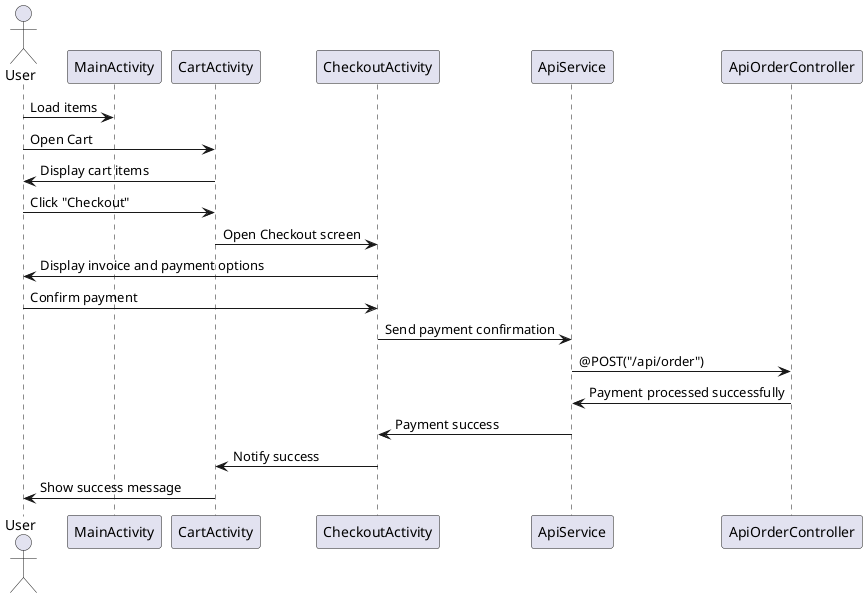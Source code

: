 @startuml
actor User
participant MainActivity
participant CartActivity
participant CheckoutActivity
participant ApiService
participant ApiOrderController

User -> MainActivity: Load items
User -> CartActivity: Open Cart
CartActivity -> User: Display cart items

User -> CartActivity: Click "Checkout"
CartActivity -> CheckoutActivity: Open Checkout screen
CheckoutActivity -> User: Display invoice and payment options

User -> CheckoutActivity: Confirm payment
CheckoutActivity -> ApiService: Send payment confirmation
ApiService -> ApiOrderController: @POST("/api/order")
ApiOrderController -> ApiService: Payment processed successfully
ApiService -> CheckoutActivity: Payment success
CheckoutActivity -> CartActivity: Notify success
CartActivity -> User: Show success message
@enduml